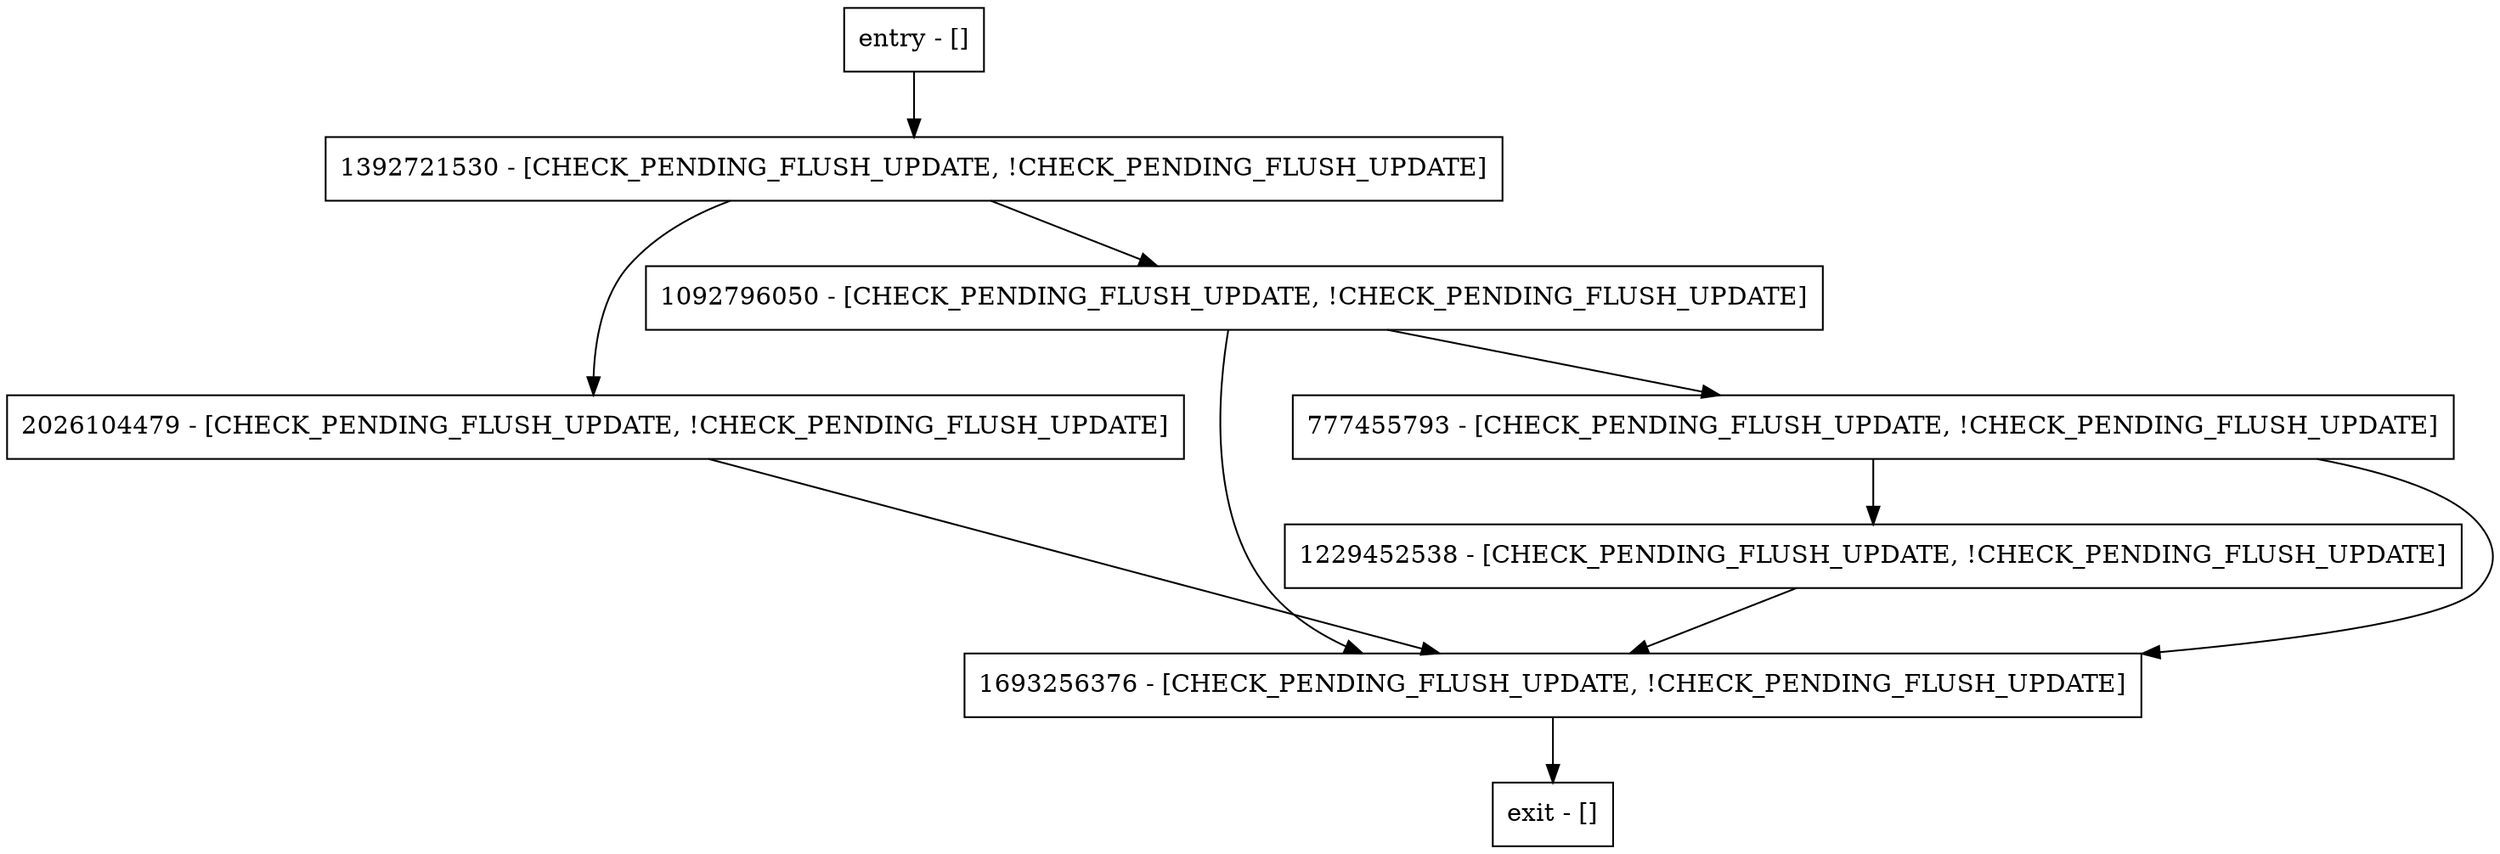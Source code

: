 digraph postUpdate {
node [shape=record];
entry [label="entry - []"];
exit [label="exit - []"];
2026104479 [label="2026104479 - [CHECK_PENDING_FLUSH_UPDATE, !CHECK_PENDING_FLUSH_UPDATE]"];
1229452538 [label="1229452538 - [CHECK_PENDING_FLUSH_UPDATE, !CHECK_PENDING_FLUSH_UPDATE]"];
1392721530 [label="1392721530 - [CHECK_PENDING_FLUSH_UPDATE, !CHECK_PENDING_FLUSH_UPDATE]"];
1092796050 [label="1092796050 - [CHECK_PENDING_FLUSH_UPDATE, !CHECK_PENDING_FLUSH_UPDATE]"];
1693256376 [label="1693256376 - [CHECK_PENDING_FLUSH_UPDATE, !CHECK_PENDING_FLUSH_UPDATE]"];
777455793 [label="777455793 - [CHECK_PENDING_FLUSH_UPDATE, !CHECK_PENDING_FLUSH_UPDATE]"];
entry;
exit;
entry -> 1392721530;
2026104479 -> 1693256376;
1229452538 -> 1693256376;
1392721530 -> 2026104479;
1392721530 -> 1092796050;
1092796050 -> 1693256376;
1092796050 -> 777455793;
1693256376 -> exit;
777455793 -> 1229452538;
777455793 -> 1693256376;
}
